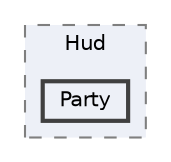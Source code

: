 digraph "C:/Users/むずでょ/Documents/Unity Projects/RMU-1-00-00-Research/Assets/RPGMaker/Codebase/Runtime/Common/Component/Hud/Party"
{
 // LATEX_PDF_SIZE
  bgcolor="transparent";
  edge [fontname=Helvetica,fontsize=10,labelfontname=Helvetica,labelfontsize=10];
  node [fontname=Helvetica,fontsize=10,shape=box,height=0.2,width=0.4];
  compound=true
  subgraph clusterdir_f4bf71e77291e9e1045fee195eb04327 {
    graph [ bgcolor="#edf0f7", pencolor="grey50", label="Hud", fontname=Helvetica,fontsize=10 style="filled,dashed", URL="dir_f4bf71e77291e9e1045fee195eb04327.html",tooltip=""]
  dir_42b948ac0e5beca8e7431e0ae7d99885 [label="Party", fillcolor="#edf0f7", color="grey25", style="filled,bold", URL="dir_42b948ac0e5beca8e7431e0ae7d99885.html",tooltip=""];
  }
}
